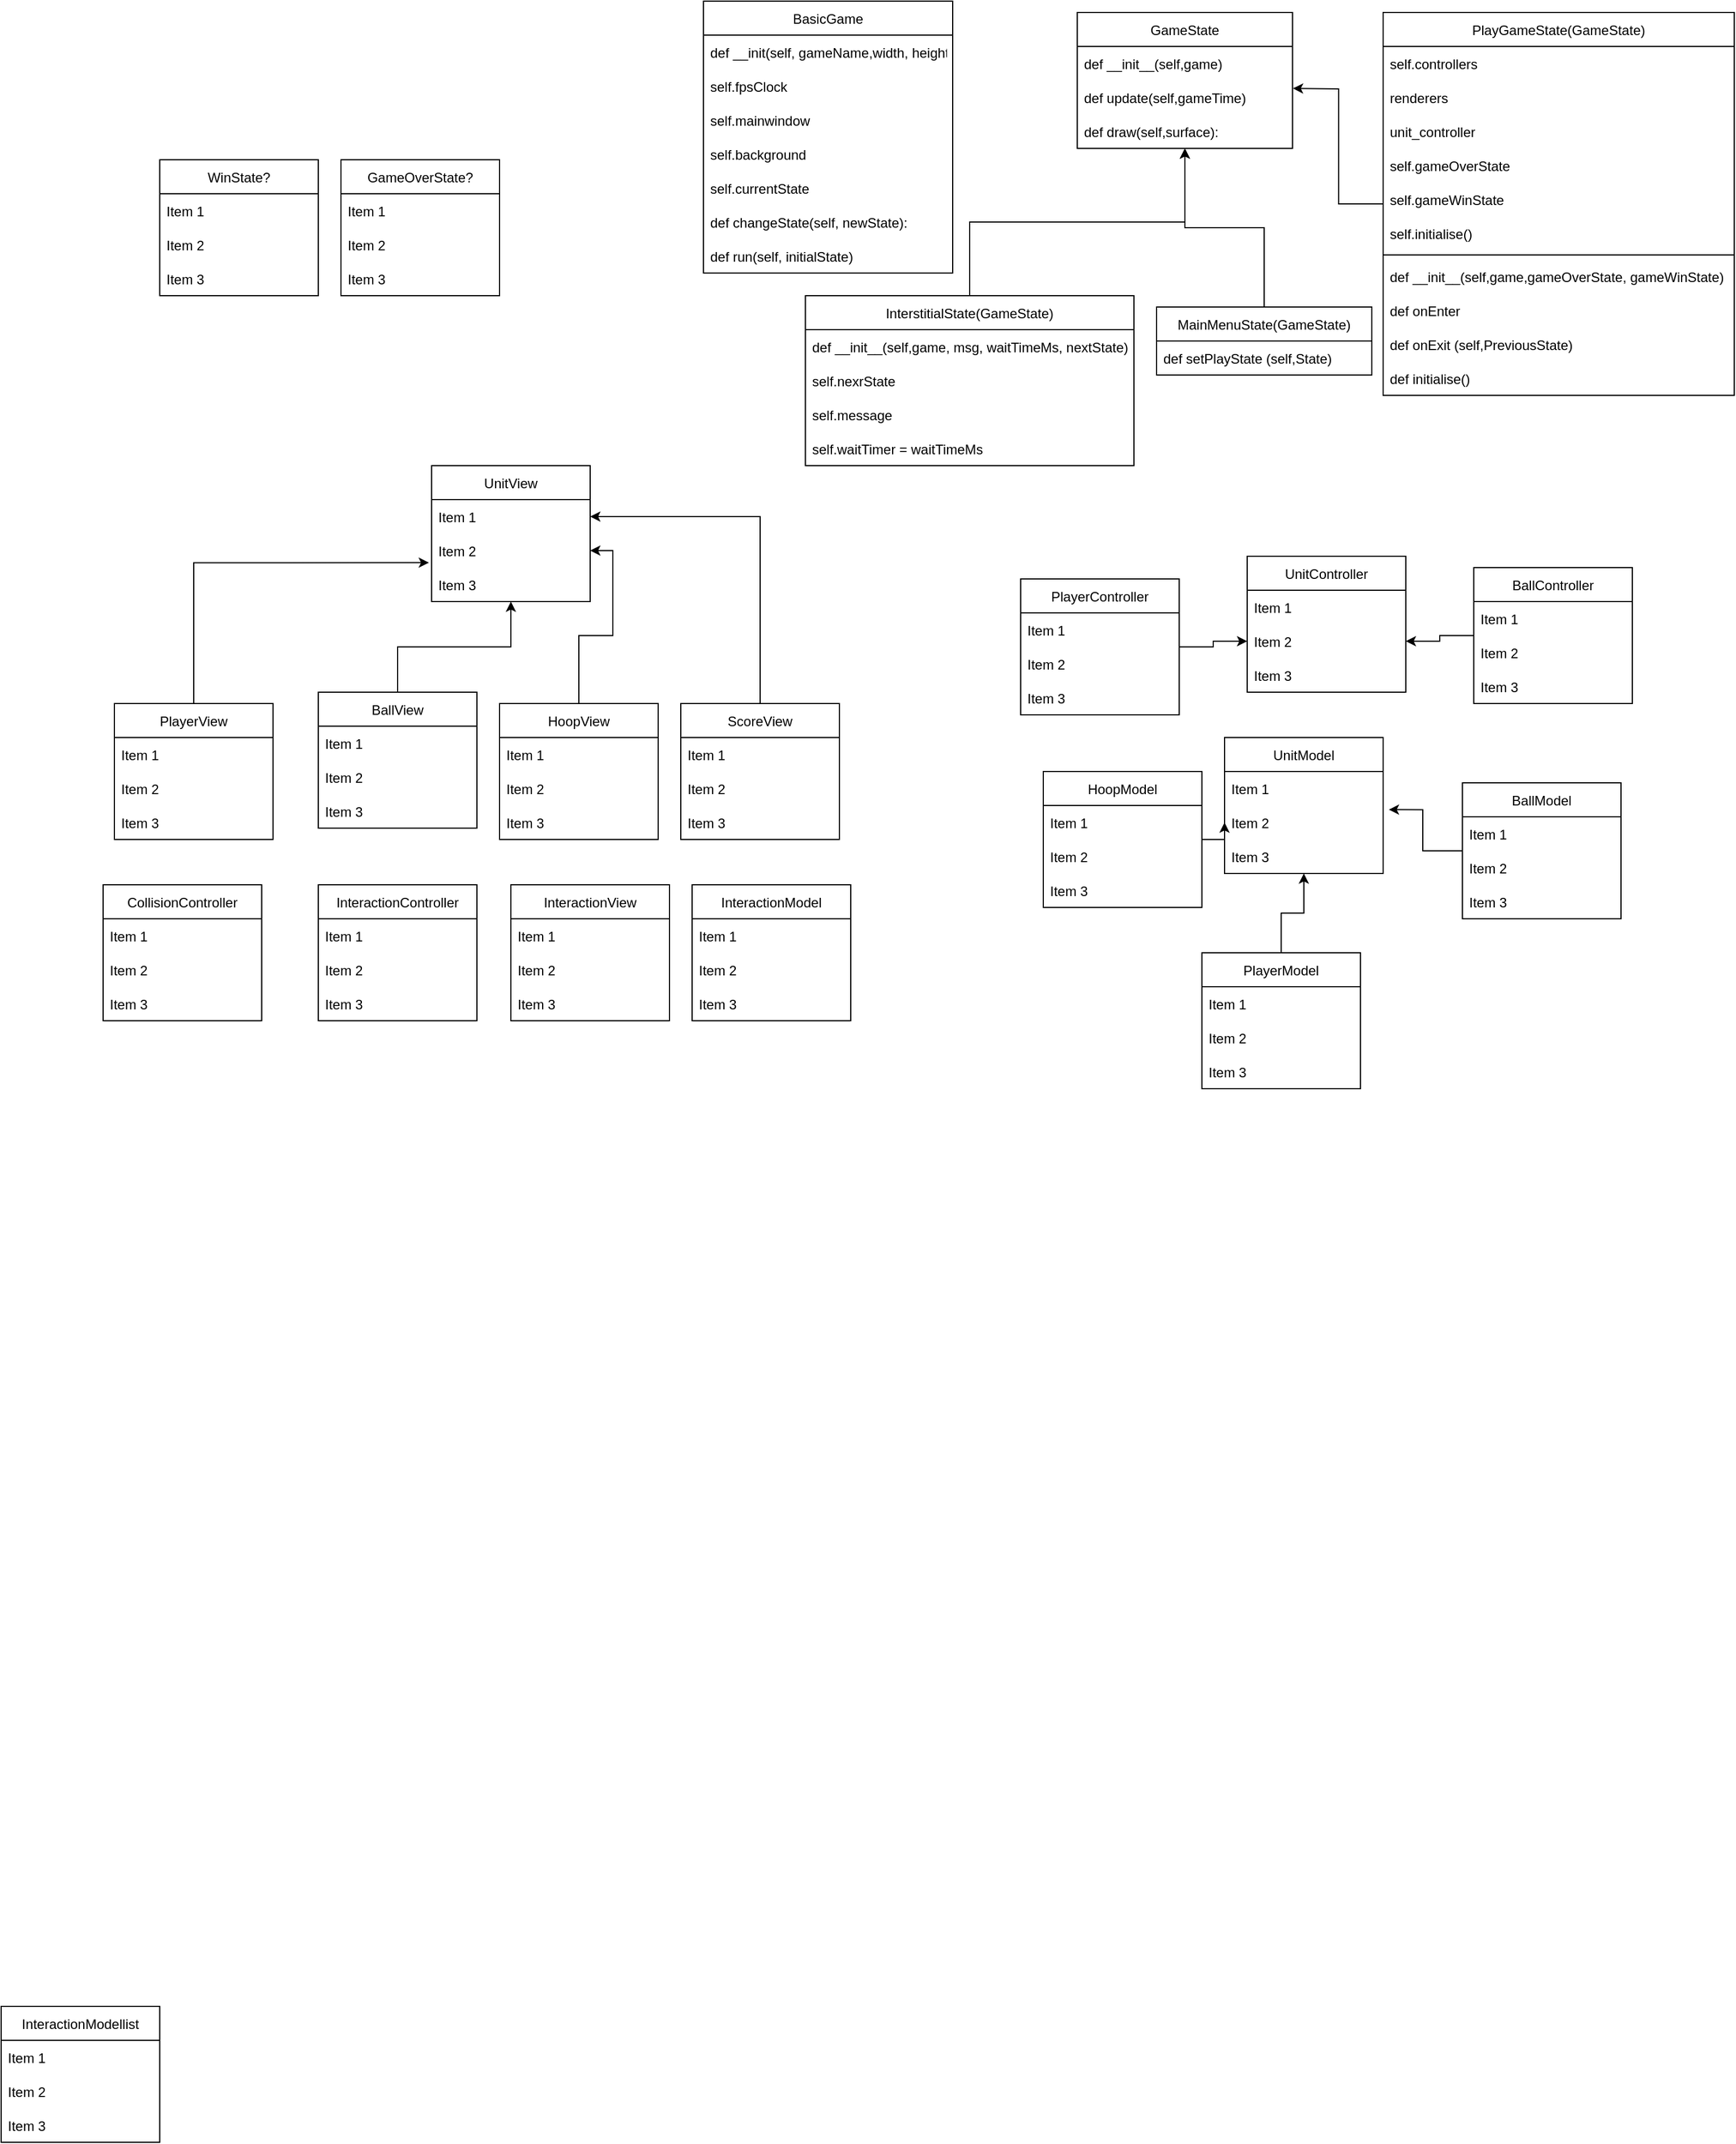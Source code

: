 <mxfile version="16.5.1" type="device"><diagram id="ZOrIu2qwFDWM-bSqF_V3" name="Page-1"><mxGraphModel dx="1342" dy="857" grid="1" gridSize="10" guides="1" tooltips="1" connect="1" arrows="1" fold="1" page="1" pageScale="1" pageWidth="850" pageHeight="1100" math="0" shadow="0"><root><mxCell id="0"/><mxCell id="1" parent="0"/><mxCell id="uZBV1mjDerxTODNkbXW5-1" value="GameState" style="swimlane;fontStyle=0;childLayout=stackLayout;horizontal=1;startSize=30;horizontalStack=0;resizeParent=1;resizeParentMax=0;resizeLast=0;collapsible=1;marginBottom=0;" parent="1" vertex="1"><mxGeometry x="1060" y="30" width="190" height="120" as="geometry"/></mxCell><mxCell id="uZBV1mjDerxTODNkbXW5-2" value="def __init__(self,game)" style="text;strokeColor=none;fillColor=none;align=left;verticalAlign=middle;spacingLeft=4;spacingRight=4;overflow=hidden;points=[[0,0.5],[1,0.5]];portConstraint=eastwest;rotatable=0;" parent="uZBV1mjDerxTODNkbXW5-1" vertex="1"><mxGeometry y="30" width="190" height="30" as="geometry"/></mxCell><mxCell id="uZBV1mjDerxTODNkbXW5-4" value="def update(self,gameTime)" style="text;strokeColor=none;fillColor=none;align=left;verticalAlign=middle;spacingLeft=4;spacingRight=4;overflow=hidden;points=[[0,0.5],[1,0.5]];portConstraint=eastwest;rotatable=0;" parent="uZBV1mjDerxTODNkbXW5-1" vertex="1"><mxGeometry y="60" width="190" height="30" as="geometry"/></mxCell><mxCell id="uZBV1mjDerxTODNkbXW5-7" value="def draw(self,surface):" style="text;strokeColor=none;fillColor=none;align=left;verticalAlign=middle;spacingLeft=4;spacingRight=4;overflow=hidden;points=[[0,0.5],[1,0.5]];portConstraint=eastwest;rotatable=0;" parent="uZBV1mjDerxTODNkbXW5-1" vertex="1"><mxGeometry y="90" width="190" height="30" as="geometry"/></mxCell><mxCell id="uZBV1mjDerxTODNkbXW5-16" value="BasicGame" style="swimlane;fontStyle=0;childLayout=stackLayout;horizontal=1;startSize=30;horizontalStack=0;resizeParent=1;resizeParentMax=0;resizeLast=0;collapsible=1;marginBottom=0;" parent="1" vertex="1"><mxGeometry x="730" y="20" width="220" height="240" as="geometry"/></mxCell><mxCell id="uZBV1mjDerxTODNkbXW5-17" value="def __init(self, gameName,width, height)" style="text;strokeColor=none;fillColor=none;align=left;verticalAlign=middle;spacingLeft=4;spacingRight=4;overflow=hidden;points=[[0,0.5],[1,0.5]];portConstraint=eastwest;rotatable=0;" parent="uZBV1mjDerxTODNkbXW5-16" vertex="1"><mxGeometry y="30" width="220" height="30" as="geometry"/></mxCell><mxCell id="uZBV1mjDerxTODNkbXW5-18" value="self.fpsClock" style="text;strokeColor=none;fillColor=none;align=left;verticalAlign=middle;spacingLeft=4;spacingRight=4;overflow=hidden;points=[[0,0.5],[1,0.5]];portConstraint=eastwest;rotatable=0;" parent="uZBV1mjDerxTODNkbXW5-16" vertex="1"><mxGeometry y="60" width="220" height="30" as="geometry"/></mxCell><mxCell id="uZBV1mjDerxTODNkbXW5-19" value="self.mainwindow" style="text;strokeColor=none;fillColor=none;align=left;verticalAlign=middle;spacingLeft=4;spacingRight=4;overflow=hidden;points=[[0,0.5],[1,0.5]];portConstraint=eastwest;rotatable=0;" parent="uZBV1mjDerxTODNkbXW5-16" vertex="1"><mxGeometry y="90" width="220" height="30" as="geometry"/></mxCell><mxCell id="uZBV1mjDerxTODNkbXW5-21" value="self.background" style="text;strokeColor=none;fillColor=none;align=left;verticalAlign=middle;spacingLeft=4;spacingRight=4;overflow=hidden;points=[[0,0.5],[1,0.5]];portConstraint=eastwest;rotatable=0;" parent="uZBV1mjDerxTODNkbXW5-16" vertex="1"><mxGeometry y="120" width="220" height="30" as="geometry"/></mxCell><mxCell id="uZBV1mjDerxTODNkbXW5-22" value="self.currentState" style="text;strokeColor=none;fillColor=none;align=left;verticalAlign=middle;spacingLeft=4;spacingRight=4;overflow=hidden;points=[[0,0.5],[1,0.5]];portConstraint=eastwest;rotatable=0;" parent="uZBV1mjDerxTODNkbXW5-16" vertex="1"><mxGeometry y="150" width="220" height="30" as="geometry"/></mxCell><mxCell id="uZBV1mjDerxTODNkbXW5-23" value="def changeState(self, newState):" style="text;strokeColor=none;fillColor=none;align=left;verticalAlign=middle;spacingLeft=4;spacingRight=4;overflow=hidden;points=[[0,0.5],[1,0.5]];portConstraint=eastwest;rotatable=0;" parent="uZBV1mjDerxTODNkbXW5-16" vertex="1"><mxGeometry y="180" width="220" height="30" as="geometry"/></mxCell><mxCell id="uZBV1mjDerxTODNkbXW5-24" value="def run(self, initialState)" style="text;strokeColor=none;fillColor=none;align=left;verticalAlign=middle;spacingLeft=4;spacingRight=4;overflow=hidden;points=[[0,0.5],[1,0.5]];portConstraint=eastwest;rotatable=0;" parent="uZBV1mjDerxTODNkbXW5-16" vertex="1"><mxGeometry y="210" width="220" height="30" as="geometry"/></mxCell><mxCell id="uZBV1mjDerxTODNkbXW5-34" style="edgeStyle=orthogonalEdgeStyle;rounded=0;orthogonalLoop=1;jettySize=auto;html=1;" parent="1" source="uZBV1mjDerxTODNkbXW5-29" target="uZBV1mjDerxTODNkbXW5-1" edge="1"><mxGeometry relative="1" as="geometry"/></mxCell><mxCell id="uZBV1mjDerxTODNkbXW5-29" value="InterstitialState(GameState)" style="swimlane;fontStyle=0;childLayout=stackLayout;horizontal=1;startSize=30;horizontalStack=0;resizeParent=1;resizeParentMax=0;resizeLast=0;collapsible=1;marginBottom=0;" parent="1" vertex="1"><mxGeometry x="820" y="280" width="290" height="150" as="geometry"/></mxCell><mxCell id="uZBV1mjDerxTODNkbXW5-30" value="def __init__(self,game, msg, waitTimeMs, nextState):" style="text;strokeColor=none;fillColor=none;align=left;verticalAlign=middle;spacingLeft=4;spacingRight=4;overflow=hidden;points=[[0,0.5],[1,0.5]];portConstraint=eastwest;rotatable=0;" parent="uZBV1mjDerxTODNkbXW5-29" vertex="1"><mxGeometry y="30" width="290" height="30" as="geometry"/></mxCell><mxCell id="uZBV1mjDerxTODNkbXW5-31" value="self.nexrState" style="text;strokeColor=none;fillColor=none;align=left;verticalAlign=middle;spacingLeft=4;spacingRight=4;overflow=hidden;points=[[0,0.5],[1,0.5]];portConstraint=eastwest;rotatable=0;" parent="uZBV1mjDerxTODNkbXW5-29" vertex="1"><mxGeometry y="60" width="290" height="30" as="geometry"/></mxCell><mxCell id="uZBV1mjDerxTODNkbXW5-35" value="self.message" style="text;strokeColor=none;fillColor=none;align=left;verticalAlign=middle;spacingLeft=4;spacingRight=4;overflow=hidden;points=[[0,0.5],[1,0.5]];portConstraint=eastwest;rotatable=0;" parent="uZBV1mjDerxTODNkbXW5-29" vertex="1"><mxGeometry y="90" width="290" height="30" as="geometry"/></mxCell><mxCell id="uZBV1mjDerxTODNkbXW5-36" value="self.waitTimer = waitTimeMs" style="text;strokeColor=none;fillColor=none;align=left;verticalAlign=middle;spacingLeft=4;spacingRight=4;overflow=hidden;points=[[0,0.5],[1,0.5]];portConstraint=eastwest;rotatable=0;" parent="uZBV1mjDerxTODNkbXW5-29" vertex="1"><mxGeometry y="120" width="290" height="30" as="geometry"/></mxCell><mxCell id="RucdvH0KFj2yKHvxLouE-14" style="edgeStyle=orthogonalEdgeStyle;rounded=0;orthogonalLoop=1;jettySize=auto;html=1;" edge="1" parent="1" source="uZBV1mjDerxTODNkbXW5-39" target="uZBV1mjDerxTODNkbXW5-1"><mxGeometry relative="1" as="geometry"/></mxCell><mxCell id="uZBV1mjDerxTODNkbXW5-39" value="MainMenuState(GameState)" style="swimlane;fontStyle=0;childLayout=stackLayout;horizontal=1;startSize=30;horizontalStack=0;resizeParent=1;resizeParentMax=0;resizeLast=0;collapsible=1;marginBottom=0;" parent="1" vertex="1"><mxGeometry x="1130" y="290" width="190" height="60" as="geometry"/></mxCell><mxCell id="uZBV1mjDerxTODNkbXW5-41" value="def setPlayState (self,State)" style="text;strokeColor=none;fillColor=none;align=left;verticalAlign=middle;spacingLeft=4;spacingRight=4;overflow=hidden;points=[[0,0.5],[1,0.5]];portConstraint=eastwest;rotatable=0;" parent="uZBV1mjDerxTODNkbXW5-39" vertex="1"><mxGeometry y="30" width="190" height="30" as="geometry"/></mxCell><mxCell id="uZBV1mjDerxTODNkbXW5-45" value="UnitModel" style="swimlane;fontStyle=0;childLayout=stackLayout;horizontal=1;startSize=30;horizontalStack=0;resizeParent=1;resizeParentMax=0;resizeLast=0;collapsible=1;marginBottom=0;" parent="1" vertex="1"><mxGeometry x="1190" y="670" width="140" height="120" as="geometry"/></mxCell><mxCell id="uZBV1mjDerxTODNkbXW5-46" value="Item 1" style="text;strokeColor=none;fillColor=none;align=left;verticalAlign=middle;spacingLeft=4;spacingRight=4;overflow=hidden;points=[[0,0.5],[1,0.5]];portConstraint=eastwest;rotatable=0;" parent="uZBV1mjDerxTODNkbXW5-45" vertex="1"><mxGeometry y="30" width="140" height="30" as="geometry"/></mxCell><mxCell id="uZBV1mjDerxTODNkbXW5-47" value="Item 2" style="text;strokeColor=none;fillColor=none;align=left;verticalAlign=middle;spacingLeft=4;spacingRight=4;overflow=hidden;points=[[0,0.5],[1,0.5]];portConstraint=eastwest;rotatable=0;" parent="uZBV1mjDerxTODNkbXW5-45" vertex="1"><mxGeometry y="60" width="140" height="30" as="geometry"/></mxCell><mxCell id="uZBV1mjDerxTODNkbXW5-48" value="Item 3" style="text;strokeColor=none;fillColor=none;align=left;verticalAlign=middle;spacingLeft=4;spacingRight=4;overflow=hidden;points=[[0,0.5],[1,0.5]];portConstraint=eastwest;rotatable=0;" parent="uZBV1mjDerxTODNkbXW5-45" vertex="1"><mxGeometry y="90" width="140" height="30" as="geometry"/></mxCell><mxCell id="uZBV1mjDerxTODNkbXW5-63" style="edgeStyle=orthogonalEdgeStyle;rounded=0;orthogonalLoop=1;jettySize=auto;html=1;entryX=1.036;entryY=1.122;entryDx=0;entryDy=0;entryPerimeter=0;" parent="1" source="uZBV1mjDerxTODNkbXW5-49" target="uZBV1mjDerxTODNkbXW5-46" edge="1"><mxGeometry relative="1" as="geometry"/></mxCell><mxCell id="uZBV1mjDerxTODNkbXW5-49" value="BallModel" style="swimlane;fontStyle=0;childLayout=stackLayout;horizontal=1;startSize=30;horizontalStack=0;resizeParent=1;resizeParentMax=0;resizeLast=0;collapsible=1;marginBottom=0;" parent="1" vertex="1"><mxGeometry x="1400" y="710" width="140" height="120" as="geometry"/></mxCell><mxCell id="uZBV1mjDerxTODNkbXW5-50" value="Item 1" style="text;strokeColor=none;fillColor=none;align=left;verticalAlign=middle;spacingLeft=4;spacingRight=4;overflow=hidden;points=[[0,0.5],[1,0.5]];portConstraint=eastwest;rotatable=0;" parent="uZBV1mjDerxTODNkbXW5-49" vertex="1"><mxGeometry y="30" width="140" height="30" as="geometry"/></mxCell><mxCell id="uZBV1mjDerxTODNkbXW5-51" value="Item 2" style="text;strokeColor=none;fillColor=none;align=left;verticalAlign=middle;spacingLeft=4;spacingRight=4;overflow=hidden;points=[[0,0.5],[1,0.5]];portConstraint=eastwest;rotatable=0;" parent="uZBV1mjDerxTODNkbXW5-49" vertex="1"><mxGeometry y="60" width="140" height="30" as="geometry"/></mxCell><mxCell id="uZBV1mjDerxTODNkbXW5-52" value="Item 3" style="text;strokeColor=none;fillColor=none;align=left;verticalAlign=middle;spacingLeft=4;spacingRight=4;overflow=hidden;points=[[0,0.5],[1,0.5]];portConstraint=eastwest;rotatable=0;" parent="uZBV1mjDerxTODNkbXW5-49" vertex="1"><mxGeometry y="90" width="140" height="30" as="geometry"/></mxCell><mxCell id="uZBV1mjDerxTODNkbXW5-62" style="edgeStyle=orthogonalEdgeStyle;rounded=0;orthogonalLoop=1;jettySize=auto;html=1;entryX=1;entryY=0.5;entryDx=0;entryDy=0;" parent="1" source="uZBV1mjDerxTODNkbXW5-53" target="uZBV1mjDerxTODNkbXW5-59" edge="1"><mxGeometry relative="1" as="geometry"/></mxCell><mxCell id="uZBV1mjDerxTODNkbXW5-53" value="BallController" style="swimlane;fontStyle=0;childLayout=stackLayout;horizontal=1;startSize=30;horizontalStack=0;resizeParent=1;resizeParentMax=0;resizeLast=0;collapsible=1;marginBottom=0;" parent="1" vertex="1"><mxGeometry x="1410" y="520" width="140" height="120" as="geometry"/></mxCell><mxCell id="uZBV1mjDerxTODNkbXW5-54" value="Item 1" style="text;strokeColor=none;fillColor=none;align=left;verticalAlign=middle;spacingLeft=4;spacingRight=4;overflow=hidden;points=[[0,0.5],[1,0.5]];portConstraint=eastwest;rotatable=0;" parent="uZBV1mjDerxTODNkbXW5-53" vertex="1"><mxGeometry y="30" width="140" height="30" as="geometry"/></mxCell><mxCell id="uZBV1mjDerxTODNkbXW5-55" value="Item 2" style="text;strokeColor=none;fillColor=none;align=left;verticalAlign=middle;spacingLeft=4;spacingRight=4;overflow=hidden;points=[[0,0.5],[1,0.5]];portConstraint=eastwest;rotatable=0;" parent="uZBV1mjDerxTODNkbXW5-53" vertex="1"><mxGeometry y="60" width="140" height="30" as="geometry"/></mxCell><mxCell id="uZBV1mjDerxTODNkbXW5-56" value="Item 3" style="text;strokeColor=none;fillColor=none;align=left;verticalAlign=middle;spacingLeft=4;spacingRight=4;overflow=hidden;points=[[0,0.5],[1,0.5]];portConstraint=eastwest;rotatable=0;" parent="uZBV1mjDerxTODNkbXW5-53" vertex="1"><mxGeometry y="90" width="140" height="30" as="geometry"/></mxCell><mxCell id="uZBV1mjDerxTODNkbXW5-57" value="UnitController" style="swimlane;fontStyle=0;childLayout=stackLayout;horizontal=1;startSize=30;horizontalStack=0;resizeParent=1;resizeParentMax=0;resizeLast=0;collapsible=1;marginBottom=0;" parent="1" vertex="1"><mxGeometry x="1210" y="510" width="140" height="120" as="geometry"/></mxCell><mxCell id="uZBV1mjDerxTODNkbXW5-58" value="Item 1" style="text;strokeColor=none;fillColor=none;align=left;verticalAlign=middle;spacingLeft=4;spacingRight=4;overflow=hidden;points=[[0,0.5],[1,0.5]];portConstraint=eastwest;rotatable=0;" parent="uZBV1mjDerxTODNkbXW5-57" vertex="1"><mxGeometry y="30" width="140" height="30" as="geometry"/></mxCell><mxCell id="uZBV1mjDerxTODNkbXW5-59" value="Item 2" style="text;strokeColor=none;fillColor=none;align=left;verticalAlign=middle;spacingLeft=4;spacingRight=4;overflow=hidden;points=[[0,0.5],[1,0.5]];portConstraint=eastwest;rotatable=0;" parent="uZBV1mjDerxTODNkbXW5-57" vertex="1"><mxGeometry y="60" width="140" height="30" as="geometry"/></mxCell><mxCell id="uZBV1mjDerxTODNkbXW5-60" value="Item 3" style="text;strokeColor=none;fillColor=none;align=left;verticalAlign=middle;spacingLeft=4;spacingRight=4;overflow=hidden;points=[[0,0.5],[1,0.5]];portConstraint=eastwest;rotatable=0;" parent="uZBV1mjDerxTODNkbXW5-57" vertex="1"><mxGeometry y="90" width="140" height="30" as="geometry"/></mxCell><mxCell id="uZBV1mjDerxTODNkbXW5-68" style="edgeStyle=orthogonalEdgeStyle;rounded=0;orthogonalLoop=1;jettySize=auto;html=1;entryX=0;entryY=0.5;entryDx=0;entryDy=0;" parent="1" source="uZBV1mjDerxTODNkbXW5-64" target="uZBV1mjDerxTODNkbXW5-59" edge="1"><mxGeometry relative="1" as="geometry"/></mxCell><mxCell id="uZBV1mjDerxTODNkbXW5-64" value="PlayerController" style="swimlane;fontStyle=0;childLayout=stackLayout;horizontal=1;startSize=30;horizontalStack=0;resizeParent=1;resizeParentMax=0;resizeLast=0;collapsible=1;marginBottom=0;" parent="1" vertex="1"><mxGeometry x="1010" y="530" width="140" height="120" as="geometry"/></mxCell><mxCell id="uZBV1mjDerxTODNkbXW5-65" value="Item 1" style="text;strokeColor=none;fillColor=none;align=left;verticalAlign=middle;spacingLeft=4;spacingRight=4;overflow=hidden;points=[[0,0.5],[1,0.5]];portConstraint=eastwest;rotatable=0;" parent="uZBV1mjDerxTODNkbXW5-64" vertex="1"><mxGeometry y="30" width="140" height="30" as="geometry"/></mxCell><mxCell id="uZBV1mjDerxTODNkbXW5-66" value="Item 2" style="text;strokeColor=none;fillColor=none;align=left;verticalAlign=middle;spacingLeft=4;spacingRight=4;overflow=hidden;points=[[0,0.5],[1,0.5]];portConstraint=eastwest;rotatable=0;" parent="uZBV1mjDerxTODNkbXW5-64" vertex="1"><mxGeometry y="60" width="140" height="30" as="geometry"/></mxCell><mxCell id="uZBV1mjDerxTODNkbXW5-67" value="Item 3" style="text;strokeColor=none;fillColor=none;align=left;verticalAlign=middle;spacingLeft=4;spacingRight=4;overflow=hidden;points=[[0,0.5],[1,0.5]];portConstraint=eastwest;rotatable=0;" parent="uZBV1mjDerxTODNkbXW5-64" vertex="1"><mxGeometry y="90" width="140" height="30" as="geometry"/></mxCell><mxCell id="uZBV1mjDerxTODNkbXW5-78" style="edgeStyle=orthogonalEdgeStyle;rounded=0;orthogonalLoop=1;jettySize=auto;html=1;" parent="1" source="uZBV1mjDerxTODNkbXW5-73" target="uZBV1mjDerxTODNkbXW5-45" edge="1"><mxGeometry relative="1" as="geometry"/></mxCell><mxCell id="uZBV1mjDerxTODNkbXW5-73" value="PlayerModel" style="swimlane;fontStyle=0;childLayout=stackLayout;horizontal=1;startSize=30;horizontalStack=0;resizeParent=1;resizeParentMax=0;resizeLast=0;collapsible=1;marginBottom=0;" parent="1" vertex="1"><mxGeometry x="1170" y="860" width="140" height="120" as="geometry"/></mxCell><mxCell id="uZBV1mjDerxTODNkbXW5-74" value="Item 1" style="text;strokeColor=none;fillColor=none;align=left;verticalAlign=middle;spacingLeft=4;spacingRight=4;overflow=hidden;points=[[0,0.5],[1,0.5]];portConstraint=eastwest;rotatable=0;" parent="uZBV1mjDerxTODNkbXW5-73" vertex="1"><mxGeometry y="30" width="140" height="30" as="geometry"/></mxCell><mxCell id="uZBV1mjDerxTODNkbXW5-75" value="Item 2" style="text;strokeColor=none;fillColor=none;align=left;verticalAlign=middle;spacingLeft=4;spacingRight=4;overflow=hidden;points=[[0,0.5],[1,0.5]];portConstraint=eastwest;rotatable=0;" parent="uZBV1mjDerxTODNkbXW5-73" vertex="1"><mxGeometry y="60" width="140" height="30" as="geometry"/></mxCell><mxCell id="uZBV1mjDerxTODNkbXW5-76" value="Item 3" style="text;strokeColor=none;fillColor=none;align=left;verticalAlign=middle;spacingLeft=4;spacingRight=4;overflow=hidden;points=[[0,0.5],[1,0.5]];portConstraint=eastwest;rotatable=0;" parent="uZBV1mjDerxTODNkbXW5-73" vertex="1"><mxGeometry y="90" width="140" height="30" as="geometry"/></mxCell><mxCell id="uZBV1mjDerxTODNkbXW5-83" style="edgeStyle=orthogonalEdgeStyle;rounded=0;orthogonalLoop=1;jettySize=auto;html=1;entryX=0;entryY=0.5;entryDx=0;entryDy=0;" parent="1" source="uZBV1mjDerxTODNkbXW5-79" target="uZBV1mjDerxTODNkbXW5-47" edge="1"><mxGeometry relative="1" as="geometry"/></mxCell><mxCell id="uZBV1mjDerxTODNkbXW5-79" value="HoopModel" style="swimlane;fontStyle=0;childLayout=stackLayout;horizontal=1;startSize=30;horizontalStack=0;resizeParent=1;resizeParentMax=0;resizeLast=0;collapsible=1;marginBottom=0;" parent="1" vertex="1"><mxGeometry x="1030" y="700" width="140" height="120" as="geometry"/></mxCell><mxCell id="uZBV1mjDerxTODNkbXW5-80" value="Item 1" style="text;strokeColor=none;fillColor=none;align=left;verticalAlign=middle;spacingLeft=4;spacingRight=4;overflow=hidden;points=[[0,0.5],[1,0.5]];portConstraint=eastwest;rotatable=0;" parent="uZBV1mjDerxTODNkbXW5-79" vertex="1"><mxGeometry y="30" width="140" height="30" as="geometry"/></mxCell><mxCell id="uZBV1mjDerxTODNkbXW5-81" value="Item 2" style="text;strokeColor=none;fillColor=none;align=left;verticalAlign=middle;spacingLeft=4;spacingRight=4;overflow=hidden;points=[[0,0.5],[1,0.5]];portConstraint=eastwest;rotatable=0;" parent="uZBV1mjDerxTODNkbXW5-79" vertex="1"><mxGeometry y="60" width="140" height="30" as="geometry"/></mxCell><mxCell id="uZBV1mjDerxTODNkbXW5-82" value="Item 3" style="text;strokeColor=none;fillColor=none;align=left;verticalAlign=middle;spacingLeft=4;spacingRight=4;overflow=hidden;points=[[0,0.5],[1,0.5]];portConstraint=eastwest;rotatable=0;" parent="uZBV1mjDerxTODNkbXW5-79" vertex="1"><mxGeometry y="90" width="140" height="30" as="geometry"/></mxCell><mxCell id="uZBV1mjDerxTODNkbXW5-84" value="UnitView" style="swimlane;fontStyle=0;childLayout=stackLayout;horizontal=1;startSize=30;horizontalStack=0;resizeParent=1;resizeParentMax=0;resizeLast=0;collapsible=1;marginBottom=0;" parent="1" vertex="1"><mxGeometry x="490" y="430" width="140" height="120" as="geometry"/></mxCell><mxCell id="uZBV1mjDerxTODNkbXW5-85" value="Item 1" style="text;strokeColor=none;fillColor=none;align=left;verticalAlign=middle;spacingLeft=4;spacingRight=4;overflow=hidden;points=[[0,0.5],[1,0.5]];portConstraint=eastwest;rotatable=0;" parent="uZBV1mjDerxTODNkbXW5-84" vertex="1"><mxGeometry y="30" width="140" height="30" as="geometry"/></mxCell><mxCell id="uZBV1mjDerxTODNkbXW5-86" value="Item 2" style="text;strokeColor=none;fillColor=none;align=left;verticalAlign=middle;spacingLeft=4;spacingRight=4;overflow=hidden;points=[[0,0.5],[1,0.5]];portConstraint=eastwest;rotatable=0;" parent="uZBV1mjDerxTODNkbXW5-84" vertex="1"><mxGeometry y="60" width="140" height="30" as="geometry"/></mxCell><mxCell id="uZBV1mjDerxTODNkbXW5-87" value="Item 3" style="text;strokeColor=none;fillColor=none;align=left;verticalAlign=middle;spacingLeft=4;spacingRight=4;overflow=hidden;points=[[0,0.5],[1,0.5]];portConstraint=eastwest;rotatable=0;" parent="uZBV1mjDerxTODNkbXW5-84" vertex="1"><mxGeometry y="90" width="140" height="30" as="geometry"/></mxCell><mxCell id="uZBV1mjDerxTODNkbXW5-102" style="edgeStyle=orthogonalEdgeStyle;rounded=0;orthogonalLoop=1;jettySize=auto;html=1;" parent="1" source="uZBV1mjDerxTODNkbXW5-88" target="uZBV1mjDerxTODNkbXW5-86" edge="1"><mxGeometry relative="1" as="geometry"/></mxCell><mxCell id="uZBV1mjDerxTODNkbXW5-88" value="HoopView" style="swimlane;fontStyle=0;childLayout=stackLayout;horizontal=1;startSize=30;horizontalStack=0;resizeParent=1;resizeParentMax=0;resizeLast=0;collapsible=1;marginBottom=0;" parent="1" vertex="1"><mxGeometry x="550" y="640" width="140" height="120" as="geometry"/></mxCell><mxCell id="uZBV1mjDerxTODNkbXW5-89" value="Item 1" style="text;strokeColor=none;fillColor=none;align=left;verticalAlign=middle;spacingLeft=4;spacingRight=4;overflow=hidden;points=[[0,0.5],[1,0.5]];portConstraint=eastwest;rotatable=0;" parent="uZBV1mjDerxTODNkbXW5-88" vertex="1"><mxGeometry y="30" width="140" height="30" as="geometry"/></mxCell><mxCell id="uZBV1mjDerxTODNkbXW5-90" value="Item 2" style="text;strokeColor=none;fillColor=none;align=left;verticalAlign=middle;spacingLeft=4;spacingRight=4;overflow=hidden;points=[[0,0.5],[1,0.5]];portConstraint=eastwest;rotatable=0;" parent="uZBV1mjDerxTODNkbXW5-88" vertex="1"><mxGeometry y="60" width="140" height="30" as="geometry"/></mxCell><mxCell id="uZBV1mjDerxTODNkbXW5-91" value="Item 3" style="text;strokeColor=none;fillColor=none;align=left;verticalAlign=middle;spacingLeft=4;spacingRight=4;overflow=hidden;points=[[0,0.5],[1,0.5]];portConstraint=eastwest;rotatable=0;" parent="uZBV1mjDerxTODNkbXW5-88" vertex="1"><mxGeometry y="90" width="140" height="30" as="geometry"/></mxCell><mxCell id="uZBV1mjDerxTODNkbXW5-101" style="edgeStyle=orthogonalEdgeStyle;rounded=0;orthogonalLoop=1;jettySize=auto;html=1;" parent="1" source="uZBV1mjDerxTODNkbXW5-92" target="uZBV1mjDerxTODNkbXW5-84" edge="1"><mxGeometry relative="1" as="geometry"/></mxCell><mxCell id="uZBV1mjDerxTODNkbXW5-92" value="BallView" style="swimlane;fontStyle=0;childLayout=stackLayout;horizontal=1;startSize=30;horizontalStack=0;resizeParent=1;resizeParentMax=0;resizeLast=0;collapsible=1;marginBottom=0;" parent="1" vertex="1"><mxGeometry x="390" y="630" width="140" height="120" as="geometry"/></mxCell><mxCell id="uZBV1mjDerxTODNkbXW5-93" value="Item 1" style="text;strokeColor=none;fillColor=none;align=left;verticalAlign=middle;spacingLeft=4;spacingRight=4;overflow=hidden;points=[[0,0.5],[1,0.5]];portConstraint=eastwest;rotatable=0;" parent="uZBV1mjDerxTODNkbXW5-92" vertex="1"><mxGeometry y="30" width="140" height="30" as="geometry"/></mxCell><mxCell id="uZBV1mjDerxTODNkbXW5-94" value="Item 2" style="text;strokeColor=none;fillColor=none;align=left;verticalAlign=middle;spacingLeft=4;spacingRight=4;overflow=hidden;points=[[0,0.5],[1,0.5]];portConstraint=eastwest;rotatable=0;" parent="uZBV1mjDerxTODNkbXW5-92" vertex="1"><mxGeometry y="60" width="140" height="30" as="geometry"/></mxCell><mxCell id="uZBV1mjDerxTODNkbXW5-95" value="Item 3" style="text;strokeColor=none;fillColor=none;align=left;verticalAlign=middle;spacingLeft=4;spacingRight=4;overflow=hidden;points=[[0,0.5],[1,0.5]];portConstraint=eastwest;rotatable=0;" parent="uZBV1mjDerxTODNkbXW5-92" vertex="1"><mxGeometry y="90" width="140" height="30" as="geometry"/></mxCell><mxCell id="uZBV1mjDerxTODNkbXW5-100" style="edgeStyle=orthogonalEdgeStyle;rounded=0;orthogonalLoop=1;jettySize=auto;html=1;entryX=-0.017;entryY=-0.144;entryDx=0;entryDy=0;entryPerimeter=0;" parent="1" source="uZBV1mjDerxTODNkbXW5-96" target="uZBV1mjDerxTODNkbXW5-87" edge="1"><mxGeometry relative="1" as="geometry"/></mxCell><mxCell id="uZBV1mjDerxTODNkbXW5-96" value="PlayerView" style="swimlane;fontStyle=0;childLayout=stackLayout;horizontal=1;startSize=30;horizontalStack=0;resizeParent=1;resizeParentMax=0;resizeLast=0;collapsible=1;marginBottom=0;" parent="1" vertex="1"><mxGeometry x="210" y="640" width="140" height="120" as="geometry"/></mxCell><mxCell id="uZBV1mjDerxTODNkbXW5-97" value="Item 1" style="text;strokeColor=none;fillColor=none;align=left;verticalAlign=middle;spacingLeft=4;spacingRight=4;overflow=hidden;points=[[0,0.5],[1,0.5]];portConstraint=eastwest;rotatable=0;" parent="uZBV1mjDerxTODNkbXW5-96" vertex="1"><mxGeometry y="30" width="140" height="30" as="geometry"/></mxCell><mxCell id="uZBV1mjDerxTODNkbXW5-98" value="Item 2" style="text;strokeColor=none;fillColor=none;align=left;verticalAlign=middle;spacingLeft=4;spacingRight=4;overflow=hidden;points=[[0,0.5],[1,0.5]];portConstraint=eastwest;rotatable=0;" parent="uZBV1mjDerxTODNkbXW5-96" vertex="1"><mxGeometry y="60" width="140" height="30" as="geometry"/></mxCell><mxCell id="uZBV1mjDerxTODNkbXW5-99" value="Item 3" style="text;strokeColor=none;fillColor=none;align=left;verticalAlign=middle;spacingLeft=4;spacingRight=4;overflow=hidden;points=[[0,0.5],[1,0.5]];portConstraint=eastwest;rotatable=0;" parent="uZBV1mjDerxTODNkbXW5-96" vertex="1"><mxGeometry y="90" width="140" height="30" as="geometry"/></mxCell><mxCell id="uZBV1mjDerxTODNkbXW5-115" style="edgeStyle=orthogonalEdgeStyle;rounded=0;orthogonalLoop=1;jettySize=auto;html=1;" parent="1" source="uZBV1mjDerxTODNkbXW5-111" target="uZBV1mjDerxTODNkbXW5-85" edge="1"><mxGeometry relative="1" as="geometry"/></mxCell><mxCell id="uZBV1mjDerxTODNkbXW5-111" value="ScoreView" style="swimlane;fontStyle=0;childLayout=stackLayout;horizontal=1;startSize=30;horizontalStack=0;resizeParent=1;resizeParentMax=0;resizeLast=0;collapsible=1;marginBottom=0;" parent="1" vertex="1"><mxGeometry x="710" y="640" width="140" height="120" as="geometry"/></mxCell><mxCell id="uZBV1mjDerxTODNkbXW5-112" value="Item 1" style="text;strokeColor=none;fillColor=none;align=left;verticalAlign=middle;spacingLeft=4;spacingRight=4;overflow=hidden;points=[[0,0.5],[1,0.5]];portConstraint=eastwest;rotatable=0;" parent="uZBV1mjDerxTODNkbXW5-111" vertex="1"><mxGeometry y="30" width="140" height="30" as="geometry"/></mxCell><mxCell id="uZBV1mjDerxTODNkbXW5-113" value="Item 2" style="text;strokeColor=none;fillColor=none;align=left;verticalAlign=middle;spacingLeft=4;spacingRight=4;overflow=hidden;points=[[0,0.5],[1,0.5]];portConstraint=eastwest;rotatable=0;" parent="uZBV1mjDerxTODNkbXW5-111" vertex="1"><mxGeometry y="60" width="140" height="30" as="geometry"/></mxCell><mxCell id="uZBV1mjDerxTODNkbXW5-114" value="Item 3" style="text;strokeColor=none;fillColor=none;align=left;verticalAlign=middle;spacingLeft=4;spacingRight=4;overflow=hidden;points=[[0,0.5],[1,0.5]];portConstraint=eastwest;rotatable=0;" parent="uZBV1mjDerxTODNkbXW5-111" vertex="1"><mxGeometry y="90" width="140" height="30" as="geometry"/></mxCell><mxCell id="uZBV1mjDerxTODNkbXW5-116" value="CollisionController" style="swimlane;fontStyle=0;childLayout=stackLayout;horizontal=1;startSize=30;horizontalStack=0;resizeParent=1;resizeParentMax=0;resizeLast=0;collapsible=1;marginBottom=0;" parent="1" vertex="1"><mxGeometry x="200" y="800" width="140" height="120" as="geometry"/></mxCell><mxCell id="uZBV1mjDerxTODNkbXW5-117" value="Item 1" style="text;strokeColor=none;fillColor=none;align=left;verticalAlign=middle;spacingLeft=4;spacingRight=4;overflow=hidden;points=[[0,0.5],[1,0.5]];portConstraint=eastwest;rotatable=0;" parent="uZBV1mjDerxTODNkbXW5-116" vertex="1"><mxGeometry y="30" width="140" height="30" as="geometry"/></mxCell><mxCell id="uZBV1mjDerxTODNkbXW5-118" value="Item 2" style="text;strokeColor=none;fillColor=none;align=left;verticalAlign=middle;spacingLeft=4;spacingRight=4;overflow=hidden;points=[[0,0.5],[1,0.5]];portConstraint=eastwest;rotatable=0;" parent="uZBV1mjDerxTODNkbXW5-116" vertex="1"><mxGeometry y="60" width="140" height="30" as="geometry"/></mxCell><mxCell id="uZBV1mjDerxTODNkbXW5-119" value="Item 3" style="text;strokeColor=none;fillColor=none;align=left;verticalAlign=middle;spacingLeft=4;spacingRight=4;overflow=hidden;points=[[0,0.5],[1,0.5]];portConstraint=eastwest;rotatable=0;" parent="uZBV1mjDerxTODNkbXW5-116" vertex="1"><mxGeometry y="90" width="140" height="30" as="geometry"/></mxCell><mxCell id="uZBV1mjDerxTODNkbXW5-120" value="InteractionController" style="swimlane;fontStyle=0;childLayout=stackLayout;horizontal=1;startSize=30;horizontalStack=0;resizeParent=1;resizeParentMax=0;resizeLast=0;collapsible=1;marginBottom=0;" parent="1" vertex="1"><mxGeometry x="390" y="800" width="140" height="120" as="geometry"/></mxCell><mxCell id="uZBV1mjDerxTODNkbXW5-121" value="Item 1" style="text;strokeColor=none;fillColor=none;align=left;verticalAlign=middle;spacingLeft=4;spacingRight=4;overflow=hidden;points=[[0,0.5],[1,0.5]];portConstraint=eastwest;rotatable=0;" parent="uZBV1mjDerxTODNkbXW5-120" vertex="1"><mxGeometry y="30" width="140" height="30" as="geometry"/></mxCell><mxCell id="uZBV1mjDerxTODNkbXW5-122" value="Item 2" style="text;strokeColor=none;fillColor=none;align=left;verticalAlign=middle;spacingLeft=4;spacingRight=4;overflow=hidden;points=[[0,0.5],[1,0.5]];portConstraint=eastwest;rotatable=0;" parent="uZBV1mjDerxTODNkbXW5-120" vertex="1"><mxGeometry y="60" width="140" height="30" as="geometry"/></mxCell><mxCell id="uZBV1mjDerxTODNkbXW5-123" value="Item 3" style="text;strokeColor=none;fillColor=none;align=left;verticalAlign=middle;spacingLeft=4;spacingRight=4;overflow=hidden;points=[[0,0.5],[1,0.5]];portConstraint=eastwest;rotatable=0;" parent="uZBV1mjDerxTODNkbXW5-120" vertex="1"><mxGeometry y="90" width="140" height="30" as="geometry"/></mxCell><mxCell id="uZBV1mjDerxTODNkbXW5-124" value="InteractionView" style="swimlane;fontStyle=0;childLayout=stackLayout;horizontal=1;startSize=30;horizontalStack=0;resizeParent=1;resizeParentMax=0;resizeLast=0;collapsible=1;marginBottom=0;" parent="1" vertex="1"><mxGeometry x="560" y="800" width="140" height="120" as="geometry"/></mxCell><mxCell id="uZBV1mjDerxTODNkbXW5-125" value="Item 1" style="text;strokeColor=none;fillColor=none;align=left;verticalAlign=middle;spacingLeft=4;spacingRight=4;overflow=hidden;points=[[0,0.5],[1,0.5]];portConstraint=eastwest;rotatable=0;" parent="uZBV1mjDerxTODNkbXW5-124" vertex="1"><mxGeometry y="30" width="140" height="30" as="geometry"/></mxCell><mxCell id="uZBV1mjDerxTODNkbXW5-126" value="Item 2" style="text;strokeColor=none;fillColor=none;align=left;verticalAlign=middle;spacingLeft=4;spacingRight=4;overflow=hidden;points=[[0,0.5],[1,0.5]];portConstraint=eastwest;rotatable=0;" parent="uZBV1mjDerxTODNkbXW5-124" vertex="1"><mxGeometry y="60" width="140" height="30" as="geometry"/></mxCell><mxCell id="uZBV1mjDerxTODNkbXW5-127" value="Item 3" style="text;strokeColor=none;fillColor=none;align=left;verticalAlign=middle;spacingLeft=4;spacingRight=4;overflow=hidden;points=[[0,0.5],[1,0.5]];portConstraint=eastwest;rotatable=0;" parent="uZBV1mjDerxTODNkbXW5-124" vertex="1"><mxGeometry y="90" width="140" height="30" as="geometry"/></mxCell><mxCell id="uZBV1mjDerxTODNkbXW5-128" value="InteractionModel" style="swimlane;fontStyle=0;childLayout=stackLayout;horizontal=1;startSize=30;horizontalStack=0;resizeParent=1;resizeParentMax=0;resizeLast=0;collapsible=1;marginBottom=0;" parent="1" vertex="1"><mxGeometry x="720" y="800" width="140" height="120" as="geometry"/></mxCell><mxCell id="uZBV1mjDerxTODNkbXW5-129" value="Item 1" style="text;strokeColor=none;fillColor=none;align=left;verticalAlign=middle;spacingLeft=4;spacingRight=4;overflow=hidden;points=[[0,0.5],[1,0.5]];portConstraint=eastwest;rotatable=0;" parent="uZBV1mjDerxTODNkbXW5-128" vertex="1"><mxGeometry y="30" width="140" height="30" as="geometry"/></mxCell><mxCell id="uZBV1mjDerxTODNkbXW5-130" value="Item 2" style="text;strokeColor=none;fillColor=none;align=left;verticalAlign=middle;spacingLeft=4;spacingRight=4;overflow=hidden;points=[[0,0.5],[1,0.5]];portConstraint=eastwest;rotatable=0;" parent="uZBV1mjDerxTODNkbXW5-128" vertex="1"><mxGeometry y="60" width="140" height="30" as="geometry"/></mxCell><mxCell id="uZBV1mjDerxTODNkbXW5-131" value="Item 3" style="text;strokeColor=none;fillColor=none;align=left;verticalAlign=middle;spacingLeft=4;spacingRight=4;overflow=hidden;points=[[0,0.5],[1,0.5]];portConstraint=eastwest;rotatable=0;" parent="uZBV1mjDerxTODNkbXW5-128" vertex="1"><mxGeometry y="90" width="140" height="30" as="geometry"/></mxCell><mxCell id="uZBV1mjDerxTODNkbXW5-132" value="InteractionModellist" style="swimlane;fontStyle=0;childLayout=stackLayout;horizontal=1;startSize=30;horizontalStack=0;resizeParent=1;resizeParentMax=0;resizeLast=0;collapsible=1;marginBottom=0;" parent="1" vertex="1"><mxGeometry x="110" y="1790" width="140" height="120" as="geometry"/></mxCell><mxCell id="uZBV1mjDerxTODNkbXW5-133" value="Item 1" style="text;strokeColor=none;fillColor=none;align=left;verticalAlign=middle;spacingLeft=4;spacingRight=4;overflow=hidden;points=[[0,0.5],[1,0.5]];portConstraint=eastwest;rotatable=0;" parent="uZBV1mjDerxTODNkbXW5-132" vertex="1"><mxGeometry y="30" width="140" height="30" as="geometry"/></mxCell><mxCell id="uZBV1mjDerxTODNkbXW5-134" value="Item 2" style="text;strokeColor=none;fillColor=none;align=left;verticalAlign=middle;spacingLeft=4;spacingRight=4;overflow=hidden;points=[[0,0.5],[1,0.5]];portConstraint=eastwest;rotatable=0;" parent="uZBV1mjDerxTODNkbXW5-132" vertex="1"><mxGeometry y="60" width="140" height="30" as="geometry"/></mxCell><mxCell id="uZBV1mjDerxTODNkbXW5-135" value="Item 3" style="text;strokeColor=none;fillColor=none;align=left;verticalAlign=middle;spacingLeft=4;spacingRight=4;overflow=hidden;points=[[0,0.5],[1,0.5]];portConstraint=eastwest;rotatable=0;" parent="uZBV1mjDerxTODNkbXW5-132" vertex="1"><mxGeometry y="90" width="140" height="30" as="geometry"/></mxCell><mxCell id="uZBV1mjDerxTODNkbXW5-140" style="edgeStyle=orthogonalEdgeStyle;rounded=0;orthogonalLoop=1;jettySize=auto;html=1;entryX=1.002;entryY=0.233;entryDx=0;entryDy=0;entryPerimeter=0;" parent="1" source="uZBV1mjDerxTODNkbXW5-136" edge="1"><mxGeometry relative="1" as="geometry"><mxPoint x="1250.38" y="96.99" as="targetPoint"/></mxGeometry></mxCell><mxCell id="uZBV1mjDerxTODNkbXW5-136" value="PlayGameState(GameState)" style="swimlane;fontStyle=0;childLayout=stackLayout;horizontal=1;startSize=30;horizontalStack=0;resizeParent=1;resizeParentMax=0;resizeLast=0;collapsible=1;marginBottom=0;" parent="1" vertex="1"><mxGeometry x="1330" y="30" width="310" height="338" as="geometry"/></mxCell><mxCell id="uZBV1mjDerxTODNkbXW5-138" value="self.controllers" style="text;strokeColor=none;fillColor=none;align=left;verticalAlign=middle;spacingLeft=4;spacingRight=4;overflow=hidden;points=[[0,0.5],[1,0.5]];portConstraint=eastwest;rotatable=0;" parent="uZBV1mjDerxTODNkbXW5-136" vertex="1"><mxGeometry y="30" width="310" height="30" as="geometry"/></mxCell><mxCell id="uZBV1mjDerxTODNkbXW5-139" value="renderers" style="text;strokeColor=none;fillColor=none;align=left;verticalAlign=middle;spacingLeft=4;spacingRight=4;overflow=hidden;points=[[0,0.5],[1,0.5]];portConstraint=eastwest;rotatable=0;" parent="uZBV1mjDerxTODNkbXW5-136" vertex="1"><mxGeometry y="60" width="310" height="30" as="geometry"/></mxCell><mxCell id="uZBV1mjDerxTODNkbXW5-141" value="unit_controller" style="text;strokeColor=none;fillColor=none;align=left;verticalAlign=middle;spacingLeft=4;spacingRight=4;overflow=hidden;points=[[0,0.5],[1,0.5]];portConstraint=eastwest;rotatable=0;" parent="uZBV1mjDerxTODNkbXW5-136" vertex="1"><mxGeometry y="90" width="310" height="30" as="geometry"/></mxCell><mxCell id="uZBV1mjDerxTODNkbXW5-143" value="self.gameOverState" style="text;strokeColor=none;fillColor=none;align=left;verticalAlign=middle;spacingLeft=4;spacingRight=4;overflow=hidden;points=[[0,0.5],[1,0.5]];portConstraint=eastwest;rotatable=0;" parent="uZBV1mjDerxTODNkbXW5-136" vertex="1"><mxGeometry y="120" width="310" height="30" as="geometry"/></mxCell><mxCell id="uZBV1mjDerxTODNkbXW5-144" value="self.gameWinState" style="text;strokeColor=none;fillColor=none;align=left;verticalAlign=middle;spacingLeft=4;spacingRight=4;overflow=hidden;points=[[0,0.5],[1,0.5]];portConstraint=eastwest;rotatable=0;" parent="uZBV1mjDerxTODNkbXW5-136" vertex="1"><mxGeometry y="150" width="310" height="30" as="geometry"/></mxCell><mxCell id="uZBV1mjDerxTODNkbXW5-145" value="self.initialise()" style="text;strokeColor=none;fillColor=none;align=left;verticalAlign=middle;spacingLeft=4;spacingRight=4;overflow=hidden;points=[[0,0.5],[1,0.5]];portConstraint=eastwest;rotatable=0;" parent="uZBV1mjDerxTODNkbXW5-136" vertex="1"><mxGeometry y="180" width="310" height="30" as="geometry"/></mxCell><mxCell id="RucdvH0KFj2yKHvxLouE-15" value="" style="line;strokeWidth=1;fillColor=none;align=left;verticalAlign=middle;spacingTop=-1;spacingLeft=3;spacingRight=3;rotatable=0;labelPosition=right;points=[];portConstraint=eastwest;" vertex="1" parent="uZBV1mjDerxTODNkbXW5-136"><mxGeometry y="210" width="310" height="8" as="geometry"/></mxCell><mxCell id="uZBV1mjDerxTODNkbXW5-137" value="def __init__(self,game,gameOverState, gameWinState)" style="text;strokeColor=none;fillColor=none;align=left;verticalAlign=middle;spacingLeft=4;spacingRight=4;overflow=hidden;points=[[0,0.5],[1,0.5]];portConstraint=eastwest;rotatable=0;" parent="uZBV1mjDerxTODNkbXW5-136" vertex="1"><mxGeometry y="218" width="310" height="30" as="geometry"/></mxCell><mxCell id="uZBV1mjDerxTODNkbXW5-146" value="def onEnter" style="text;strokeColor=none;fillColor=none;align=left;verticalAlign=middle;spacingLeft=4;spacingRight=4;overflow=hidden;points=[[0,0.5],[1,0.5]];portConstraint=eastwest;rotatable=0;" parent="uZBV1mjDerxTODNkbXW5-136" vertex="1"><mxGeometry y="248" width="310" height="30" as="geometry"/></mxCell><mxCell id="uZBV1mjDerxTODNkbXW5-6" value="def onExit (self,PreviousState)" style="text;strokeColor=none;fillColor=none;align=left;verticalAlign=middle;spacingLeft=4;spacingRight=4;overflow=hidden;points=[[0,0.5],[1,0.5]];portConstraint=eastwest;rotatable=0;" parent="uZBV1mjDerxTODNkbXW5-136" vertex="1"><mxGeometry y="278" width="310" height="30" as="geometry"/></mxCell><mxCell id="uZBV1mjDerxTODNkbXW5-147" value="def initialise()" style="text;strokeColor=none;fillColor=none;align=left;verticalAlign=middle;spacingLeft=4;spacingRight=4;overflow=hidden;points=[[0,0.5],[1,0.5]];portConstraint=eastwest;rotatable=0;" parent="uZBV1mjDerxTODNkbXW5-136" vertex="1"><mxGeometry y="308" width="310" height="30" as="geometry"/></mxCell><mxCell id="RucdvH0KFj2yKHvxLouE-2" value="GameOverState?" style="swimlane;fontStyle=0;childLayout=stackLayout;horizontal=1;startSize=30;horizontalStack=0;resizeParent=1;resizeParentMax=0;resizeLast=0;collapsible=1;marginBottom=0;" vertex="1" parent="1"><mxGeometry x="410" y="160" width="140" height="120" as="geometry"/></mxCell><mxCell id="RucdvH0KFj2yKHvxLouE-3" value="Item 1" style="text;strokeColor=none;fillColor=none;align=left;verticalAlign=middle;spacingLeft=4;spacingRight=4;overflow=hidden;points=[[0,0.5],[1,0.5]];portConstraint=eastwest;rotatable=0;" vertex="1" parent="RucdvH0KFj2yKHvxLouE-2"><mxGeometry y="30" width="140" height="30" as="geometry"/></mxCell><mxCell id="RucdvH0KFj2yKHvxLouE-4" value="Item 2" style="text;strokeColor=none;fillColor=none;align=left;verticalAlign=middle;spacingLeft=4;spacingRight=4;overflow=hidden;points=[[0,0.5],[1,0.5]];portConstraint=eastwest;rotatable=0;" vertex="1" parent="RucdvH0KFj2yKHvxLouE-2"><mxGeometry y="60" width="140" height="30" as="geometry"/></mxCell><mxCell id="RucdvH0KFj2yKHvxLouE-5" value="Item 3" style="text;strokeColor=none;fillColor=none;align=left;verticalAlign=middle;spacingLeft=4;spacingRight=4;overflow=hidden;points=[[0,0.5],[1,0.5]];portConstraint=eastwest;rotatable=0;" vertex="1" parent="RucdvH0KFj2yKHvxLouE-2"><mxGeometry y="90" width="140" height="30" as="geometry"/></mxCell><mxCell id="RucdvH0KFj2yKHvxLouE-10" value="WinState?" style="swimlane;fontStyle=0;childLayout=stackLayout;horizontal=1;startSize=30;horizontalStack=0;resizeParent=1;resizeParentMax=0;resizeLast=0;collapsible=1;marginBottom=0;" vertex="1" parent="1"><mxGeometry x="250" y="160" width="140" height="120" as="geometry"/></mxCell><mxCell id="RucdvH0KFj2yKHvxLouE-11" value="Item 1" style="text;strokeColor=none;fillColor=none;align=left;verticalAlign=middle;spacingLeft=4;spacingRight=4;overflow=hidden;points=[[0,0.5],[1,0.5]];portConstraint=eastwest;rotatable=0;" vertex="1" parent="RucdvH0KFj2yKHvxLouE-10"><mxGeometry y="30" width="140" height="30" as="geometry"/></mxCell><mxCell id="RucdvH0KFj2yKHvxLouE-12" value="Item 2" style="text;strokeColor=none;fillColor=none;align=left;verticalAlign=middle;spacingLeft=4;spacingRight=4;overflow=hidden;points=[[0,0.5],[1,0.5]];portConstraint=eastwest;rotatable=0;" vertex="1" parent="RucdvH0KFj2yKHvxLouE-10"><mxGeometry y="60" width="140" height="30" as="geometry"/></mxCell><mxCell id="RucdvH0KFj2yKHvxLouE-13" value="Item 3" style="text;strokeColor=none;fillColor=none;align=left;verticalAlign=middle;spacingLeft=4;spacingRight=4;overflow=hidden;points=[[0,0.5],[1,0.5]];portConstraint=eastwest;rotatable=0;" vertex="1" parent="RucdvH0KFj2yKHvxLouE-10"><mxGeometry y="90" width="140" height="30" as="geometry"/></mxCell></root></mxGraphModel></diagram></mxfile>